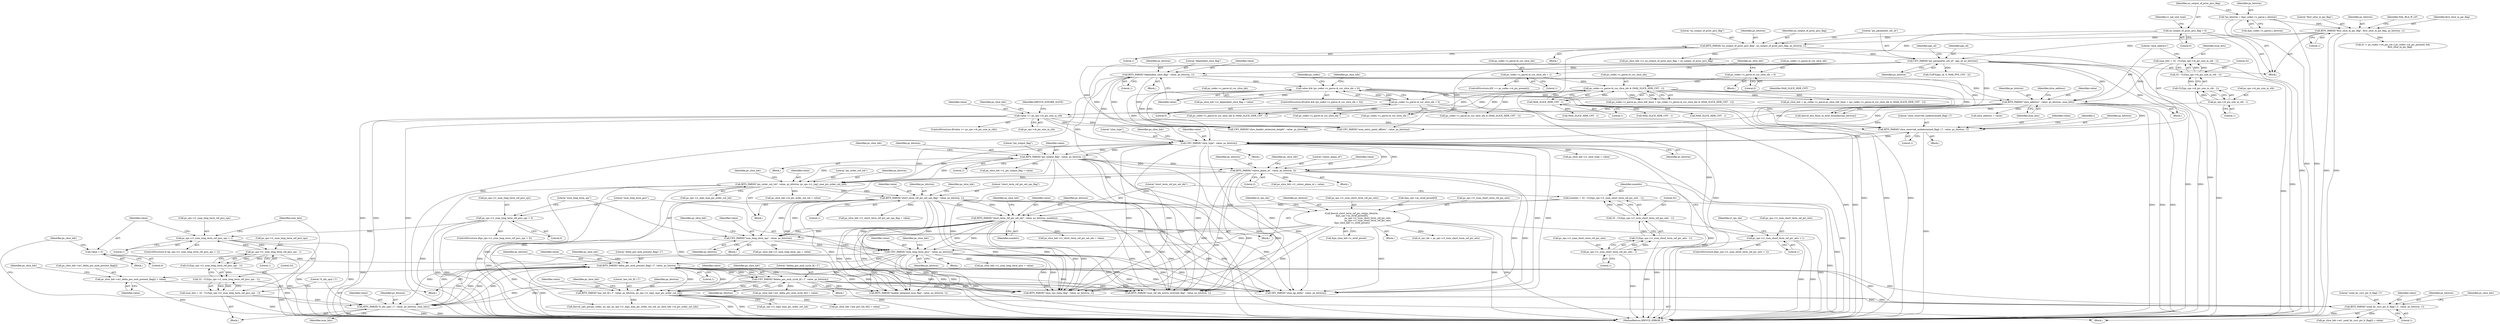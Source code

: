 digraph "0_Android_7c9be319a279654e55a6d757265f88c61a16a4d5@array" {
"1000996" [label="(Call,ps_slice_hdr->ai1_delta_poc_msb_present_flag[i] = value)"];
"1000991" [label="(Call,BITS_PARSE(\"delta_poc_msb_present_flag[ i ]\", value, ps_bitstrm, 1))"];
"1000938" [label="(Call,value = 0)"];
"1000931" [label="(Call,BITS_PARSE(\"lt_idx_sps[ i ]\", value, ps_bitstrm, num_bits))"];
"1001017" [label="(Call,UEV_PARSE(\"delata_poc_msb_cycle_lt[ i ]\", value, ps_bitstrm))"];
"1000863" [label="(Call,UEV_PARSE(\"num_long_term_pics\", value, ps_bitstrm))"];
"1000700" [label="(Call,BITS_PARSE(\"short_term_ref_pic_set_sps_flag\", value, ps_bitstrm, 1))"];
"1000688" [label="(Call,BITS_PARSE(\"pic_order_cnt_lsb\", value, ps_bitstrm, ps_sps->i1_log2_max_pic_order_cnt_lsb))"];
"1000643" [label="(Call,BITS_PARSE(\"pic_output_flag\", value, ps_bitstrm, 1))"];
"1000598" [label="(Call,UEV_PARSE(\"slice_type\", value, ps_bitstrm))"];
"1000593" [label="(Call,BITS_PARSE(\"slice_reserved_undetermined_flag[ i ]\", value, ps_bitstrm, 1))"];
"1000543" [label="(Call,value >= ps_sps->i4_pic_size_in_ctb)"];
"1000534" [label="(Call,BITS_PARSE(\"slice_address\", value, ps_bitstrm, num_bits))"];
"1000434" [label="(Call,value && (ps_codec->s_parse.i4_cur_slice_idx > 0))"];
"1000428" [label="(Call,BITS_PARSE(\"dependent_slice_flag\", value, ps_bitstrm, 1))"];
"1000214" [label="(Call,UEV_PARSE(\"pic_parameter_set_id\", pps_id, ps_bitstrm))"];
"1000209" [label="(Call,BITS_PARSE(\"no_output_of_prior_pics_flag\", no_output_of_prior_pics_flag, ps_bitstrm, 1))"];
"1000160" [label="(Call,no_output_of_prior_pics_flag = 0)"];
"1000195" [label="(Call,BITS_PARSE(\"first_slice_in_pic_flag\", first_slice_in_pic_flag, ps_bitstrm, 1))"];
"1000148" [label="(Call,*ps_bitstrm = &ps_codec->s_parse.s_bitstrm)"];
"1000436" [label="(Call,ps_codec->s_parse.i4_cur_slice_idx > 0)"];
"1000411" [label="(Call,ps_codec->s_parse.i4_cur_slice_idx & (MAX_SLICE_HDR_CNT - 1))"];
"1000396" [label="(Call,ps_codec->s_parse.i4_cur_slice_idx = 1)"];
"1000381" [label="(Call,ps_codec->s_parse.i4_cur_slice_idx = 0)"];
"1000417" [label="(Call,MAX_SLICE_HDR_CNT - 1)"];
"1000524" [label="(Call,num_bits = 32 - CLZ(ps_sps->i4_pic_size_in_ctb - 1))"];
"1000526" [label="(Call,32 - CLZ(ps_sps->i4_pic_size_in_ctb - 1))"];
"1000528" [label="(Call,CLZ(ps_sps->i4_pic_size_in_ctb - 1))"];
"1000529" [label="(Call,ps_sps->i4_pic_size_in_ctb - 1)"];
"1000665" [label="(Call,BITS_PARSE(\"colour_plane_id\", value, ps_bitstrm, 2))"];
"1000840" [label="(Call,UEV_PARSE(\"num_long_term_sps\", value, ps_bitstrm))"];
"1000740" [label="(Call,BITS_PARSE(\"short_term_ref_pic_set_idx\", value, ps_bitstrm, numbits))"];
"1000730" [label="(Call,numbits = 32 - CLZ(ps_sps->i1_num_short_term_ref_pic_sets - 1))"];
"1000732" [label="(Call,32 - CLZ(ps_sps->i1_num_short_term_ref_pic_sets - 1))"];
"1000734" [label="(Call,CLZ(ps_sps->i1_num_short_term_ref_pic_sets - 1))"];
"1000735" [label="(Call,ps_sps->i1_num_short_term_ref_pic_sets - 1)"];
"1000724" [label="(Call,ps_sps->i1_num_short_term_ref_pic_sets > 1)"];
"1000784" [label="(Call,ihevcd_short_term_ref_pic_set(ps_bitstrm,\n &ps_sps->as_stref_picset[0],\n                                              ps_sps->i1_num_short_term_ref_pic_sets,\n                                              ps_sps->i1_num_short_term_ref_pic_sets,\n &ps_slice_hdr->s_stref_picset))"];
"1000921" [label="(Call,num_bits = 32 - CLZ(ps_sps->i1_num_long_term_ref_pics_sps - 1))"];
"1000923" [label="(Call,32 - CLZ(ps_sps->i1_num_long_term_ref_pics_sps - 1))"];
"1000925" [label="(Call,CLZ(ps_sps->i1_num_long_term_ref_pics_sps - 1))"];
"1000926" [label="(Call,ps_sps->i1_num_long_term_ref_pics_sps - 1)"];
"1000914" [label="(Call,ps_sps->i1_num_long_term_ref_pics_sps > 1)"];
"1000834" [label="(Call,ps_sps->i1_num_long_term_ref_pics_sps > 0)"];
"1000979" [label="(Call,BITS_PARSE(\"used_by_curr_pic_lt_flag[ i ]\", value, ps_bitstrm, 1))"];
"1000965" [label="(Call,BITS_PARSE(\"poc_lsb_lt[ i ]\", value, ps_bitstrm, ps_sps->i1_log2_max_pic_order_cnt_lsb))"];
"1000538" [label="(Identifier,num_bits)"];
"1000922" [label="(Identifier,num_bits)"];
"1000695" [label="(Call,ps_slice_hdr->i4_pic_order_cnt_lsb = value)"];
"1001002" [label="(Identifier,value)"];
"1000866" [label="(Identifier,ps_bitstrm)"];
"1000691" [label="(Identifier,ps_bitstrm)"];
"1000549" [label="(Identifier,IHEVCD_IGNORE_SLICE)"];
"1000728" [label="(Literal,1)"];
"1000923" [label="(Call,32 - CLZ(ps_sps->i1_num_long_term_ref_pics_sps - 1))"];
"1000925" [label="(Call,CLZ(ps_sps->i1_num_long_term_ref_pics_sps - 1))"];
"1000739" [label="(Literal,1)"];
"1000996" [label="(Call,ps_slice_hdr->ai1_delta_poc_msb_present_flag[i] = value)"];
"1001878" [label="(Call,UEV_PARSE(\"num_entry_point_offsets\", value, ps_bitstrm))"];
"1000724" [label="(Call,ps_sps->i1_num_short_term_ref_pic_sets > 1)"];
"1000544" [label="(Identifier,value)"];
"1000381" [label="(Call,ps_codec->s_parse.i4_cur_slice_idx = 0)"];
"1000672" [label="(Identifier,ps_slice_hdr)"];
"1000648" [label="(Call,ps_slice_hdr->i1_pic_output_flag = value)"];
"1001024" [label="(Identifier,ps_slice_hdr)"];
"1002011" [label="(Call,ihevcd_bits_flush_to_byte_boundary(ps_bitstrm))"];
"1000219" [label="(Identifier,pps_id)"];
"1000199" [label="(Literal,1)"];
"1002527" [label="(Call,ps_codec->s_parse.i4_cur_slice_idx & (MAX_SLICE_HDR_CNT - 1))"];
"1000792" [label="(Call,ps_sps->i1_num_short_term_ref_pic_sets)"];
"1000803" [label="(Identifier,st_rps_idx)"];
"1000670" [label="(Call,ps_slice_hdr->i1_colour_plane_id = value)"];
"1000924" [label="(Literal,32)"];
"1000995" [label="(Literal,1)"];
"1000535" [label="(Literal,\"slice_address\")"];
"1000445" [label="(Identifier,ps_codec)"];
"1000446" [label="(Call,ps_codec->s_parse.i4_cur_slice_idx & (MAX_SLICE_HDR_CNT - 1))"];
"1000646" [label="(Identifier,ps_bitstrm)"];
"1000537" [label="(Identifier,ps_bitstrm)"];
"1000701" [label="(Literal,\"short_term_ref_pic_set_sps_flag\")"];
"1000208" [label="(Block,)"];
"1000432" [label="(Literal,1)"];
"1000939" [label="(Identifier,value)"];
"1000914" [label="(Call,ps_sps->i1_num_long_term_ref_pics_sps > 1)"];
"1000529" [label="(Call,ps_sps->i4_pic_size_in_ctb - 1)"];
"1000865" [label="(Identifier,value)"];
"1000595" [label="(Identifier,value)"];
"1000980" [label="(Literal,\"used_by_curr_pic_lt_flag[ i ]\")"];
"1000539" [label="(Call,slice_address = value)"];
"1000864" [label="(Literal,\"num_long_term_pics\")"];
"1000560" [label="(Block,)"];
"1000290" [label="(Call,(0 != ps_codec->u4_pic_cnt || ps_codec->i4_pic_present) &&\n                    first_slice_in_pic_flag)"];
"1000666" [label="(Literal,\"colour_plane_id\")"];
"1000211" [label="(Identifier,no_output_of_prior_pics_flag)"];
"1002638" [label="(Call,ps_codec->s_parse.i4_cur_slice_idx--)"];
"1000435" [label="(Identifier,value)"];
"1000592" [label="(Block,)"];
"1000692" [label="(Call,ps_sps->i1_log2_max_pic_order_cnt_lsb)"];
"1000431" [label="(Identifier,ps_bitstrm)"];
"1000981" [label="(Identifier,value)"];
"1000785" [label="(Identifier,ps_bitstrm)"];
"1000697" [label="(Identifier,ps_slice_hdr)"];
"1000132" [label="(Block,)"];
"1000667" [label="(Identifier,value)"];
"1000905" [label="(Block,)"];
"1000743" [label="(Identifier,ps_bitstrm)"];
"1001985" [label="(Call,UEV_PARSE(\"slice_header_extension_length\", value, ps_bitstrm))"];
"1000843" [label="(Identifier,ps_bitstrm)"];
"1000390" [label="(ControlStructure,if(0 == ps_codec->i4_pic_present))"];
"1000642" [label="(Block,)"];
"1000412" [label="(Call,ps_codec->s_parse.i4_cur_slice_idx)"];
"1000930" [label="(Literal,1)"];
"1001126" [label="(Call,BITS_PARSE(\"slice_sao_luma_flag\", value, ps_bitstrm, 1))"];
"1000664" [label="(Block,)"];
"1000534" [label="(Call,BITS_PARSE(\"slice_address\", value, ps_bitstrm, num_bits))"];
"1000597" [label="(Literal,1)"];
"1000736" [label="(Call,ps_sps->i1_num_short_term_ref_pic_sets)"];
"1001020" [label="(Identifier,ps_bitstrm)"];
"1000526" [label="(Call,32 - CLZ(ps_sps->i4_pic_size_in_ctb - 1))"];
"1000729" [label="(Block,)"];
"1000404" [label="(Identifier,ps_slice_hdr)"];
"1002533" [label="(Call,MAX_SLICE_HDR_CNT - 1)"];
"1000747" [label="(Identifier,ps_slice_hdr)"];
"1000783" [label="(Block,)"];
"1000740" [label="(Call,BITS_PARSE(\"short_term_ref_pic_set_idx\", value, ps_bitstrm, numbits))"];
"1000644" [label="(Literal,\"pic_output_flag\")"];
"1000419" [label="(Literal,1)"];
"1000382" [label="(Call,ps_codec->s_parse.i4_cur_slice_idx)"];
"1000982" [label="(Identifier,ps_bitstrm)"];
"1000744" [label="(Identifier,numbits)"];
"1000725" [label="(Call,ps_sps->i1_num_short_term_ref_pic_sets)"];
"1001101" [label="(Call,BITS_PARSE(\"enable_temporal_mvp_flag\", value, ps_bitstrm, 1))"];
"1000380" [label="(Block,)"];
"1000927" [label="(Call,ps_sps->i1_num_long_term_ref_pics_sps)"];
"1000387" [label="(Literal,0)"];
"1000397" [label="(Call,ps_codec->s_parse.i4_cur_slice_idx)"];
"1001018" [label="(Literal,\"delata_poc_msb_cycle_lt[ i ]\")"];
"1000162" [label="(Literal,0)"];
"1000915" [label="(Call,ps_sps->i1_num_long_term_ref_pics_sps)"];
"1000217" [label="(Identifier,ps_bitstrm)"];
"1000429" [label="(Literal,\"dependent_slice_flag\")"];
"1000683" [label="(Block,)"];
"1000528" [label="(Call,CLZ(ps_sps->i4_pic_size_in_ctb - 1))"];
"1000165" [label="(Identifier,i1_nal_unit_type)"];
"1000215" [label="(Literal,\"pic_parameter_set_id\")"];
"1002661" [label="(MethodReturn,IHEVCD_ERROR_T)"];
"1000964" [label="(Block,)"];
"1000983" [label="(Literal,1)"];
"1000545" [label="(Call,ps_sps->i4_pic_size_in_ctb)"];
"1000734" [label="(Call,CLZ(ps_sps->i1_num_short_term_ref_pic_sets - 1))"];
"1000533" [label="(Literal,1)"];
"1000417" [label="(Call,MAX_SLICE_HDR_CNT - 1)"];
"1000645" [label="(Identifier,value)"];
"1000437" [label="(Call,ps_codec->s_parse.i4_cur_slice_idx)"];
"1000835" [label="(Call,ps_sps->i1_num_long_term_ref_pics_sps)"];
"1000543" [label="(Call,value >= ps_sps->i4_pic_size_in_ctb)"];
"1000934" [label="(Identifier,ps_bitstrm)"];
"1000832" [label="(Block,)"];
"1000216" [label="(Identifier,pps_id)"];
"1000149" [label="(Identifier,ps_bitstrm)"];
"1000430" [label="(Identifier,value)"];
"1000402" [label="(Literal,1)"];
"1000704" [label="(Literal,1)"];
"1000452" [label="(Call,MAX_SLICE_HDR_CNT - 1)"];
"1000987" [label="(Identifier,ps_slice_hdr)"];
"1000411" [label="(Call,ps_codec->s_parse.i4_cur_slice_idx & (MAX_SLICE_HDR_CNT - 1))"];
"1001019" [label="(Identifier,value)"];
"1000991" [label="(Call,BITS_PARSE(\"delta_poc_msb_present_flag[ i ]\", value, ps_bitstrm, 1))"];
"1000468" [label="(Identifier,ps_slice_hdr)"];
"1000730" [label="(Call,numbits = 32 - CLZ(ps_sps->i1_num_short_term_ref_pic_sets - 1))"];
"1000966" [label="(Literal,\"poc_lsb_lt[ i ]\")"];
"1000466" [label="(Call,ps_slice_hdr->i1_dependent_slice_flag = value)"];
"1000530" [label="(Call,ps_sps->i4_pic_size_in_ctb)"];
"1000650" [label="(Identifier,ps_slice_hdr)"];
"1000839" [label="(Block,)"];
"1000795" [label="(Call,ps_sps->i1_num_short_term_ref_pic_sets)"];
"1000604" [label="(Identifier,ps_slice_hdr)"];
"1000540" [label="(Identifier,slice_address)"];
"1000935" [label="(Identifier,num_bits)"];
"1001678" [label="(Call,ihevcd_calc_poc(ps_codec, ps_nal, ps_sps->i1_log2_max_pic_order_cnt_lsb, ps_slice_hdr->i4_pic_order_cnt_lsb))"];
"1000834" [label="(Call,ps_sps->i1_num_long_term_ref_pics_sps > 0)"];
"1000705" [label="(Call,ps_slice_hdr->i1_short_term_ref_pic_set_sps_flag = value)"];
"1000965" [label="(Call,BITS_PARSE(\"poc_lsb_lt[ i ]\", value, ps_bitstrm, ps_sps->i1_log2_max_pic_order_cnt_lsb))"];
"1000846" [label="(Identifier,ps_slice_hdr)"];
"1000598" [label="(Call,UEV_PARSE(\"slice_type\", value, ps_bitstrm))"];
"1000979" [label="(Call,BITS_PARSE(\"used_by_curr_pic_lt_flag[ i ]\", value, ps_bitstrm, 1))"];
"1000599" [label="(Literal,\"slice_type\")"];
"1000993" [label="(Identifier,value)"];
"1000937" [label="(Block,)"];
"1000702" [label="(Identifier,value)"];
"1000940" [label="(Literal,0)"];
"1000700" [label="(Call,BITS_PARSE(\"short_term_ref_pic_set_sps_flag\", value, ps_bitstrm, 1))"];
"1000643" [label="(Call,BITS_PARSE(\"pic_output_flag\", value, ps_bitstrm, 1))"];
"1000932" [label="(Literal,\"lt_idx_sps[ i ]\")"];
"1000591" [label="(Identifier,i)"];
"1000522" [label="(Block,)"];
"1000838" [label="(Literal,0)"];
"1000596" [label="(Identifier,ps_bitstrm)"];
"1000745" [label="(Call,ps_slice_hdr->i1_short_term_ref_pic_set_idx = value)"];
"1000918" [label="(Literal,1)"];
"1000833" [label="(ControlStructure,if(ps_sps->i1_num_long_term_ref_pics_sps > 0))"];
"1000210" [label="(Literal,\"no_output_of_prior_pics_flag\")"];
"1000203" [label="(Identifier,NAL_BLA_W_LP)"];
"1001006" [label="(Identifier,ps_slice_hdr)"];
"1000997" [label="(Call,ps_slice_hdr->ai1_delta_poc_msb_present_flag[i])"];
"1001189" [label="(Call,BITS_PARSE(\"num_ref_idx_active_override_flag\", value, ps_bitstrm, 1))"];
"1000396" [label="(Call,ps_codec->s_parse.i4_cur_slice_idx = 1)"];
"1000741" [label="(Literal,\"short_term_ref_pic_set_idx\")"];
"1001021" [label="(Call,ps_slice_hdr->ai1_delta_poc_msb_cycle_lt[i] = value)"];
"1000668" [label="(Identifier,ps_bitstrm)"];
"1000161" [label="(Identifier,no_output_of_prior_pics_flag)"];
"1000602" [label="(Call,ps_slice_hdr->i1_slice_type = value)"];
"1000507" [label="(Call,ps_slice_hdr->i1_no_output_of_prior_pics_flag = no_output_of_prior_pics_flag)"];
"1001016" [label="(Block,)"];
"1000150" [label="(Call,&ps_codec->s_parse.s_bitstrm)"];
"1000968" [label="(Identifier,ps_bitstrm)"];
"1000703" [label="(Identifier,ps_bitstrm)"];
"1000525" [label="(Identifier,num_bits)"];
"1000972" [label="(Call,ps_slice_hdr->ai4_poc_lsb_lt[i] = value)"];
"1000220" [label="(Call,CLIP3(pps_id, 0, MAX_PPS_CNT - 2))"];
"1000433" [label="(ControlStructure,if(value && (ps_codec->s_parse.i4_cur_slice_idx > 0)))"];
"1000690" [label="(Identifier,value)"];
"1000197" [label="(Identifier,first_slice_in_pic_flag)"];
"1000784" [label="(Call,ihevcd_short_term_ref_pic_set(ps_bitstrm,\n &ps_sps->as_stref_picset[0],\n                                              ps_sps->i1_num_short_term_ref_pic_sets,\n                                              ps_sps->i1_num_short_term_ref_pic_sets,\n &ps_slice_hdr->s_stref_picset))"];
"1000209" [label="(Call,BITS_PARSE(\"no_output_of_prior_pics_flag\", no_output_of_prior_pics_flag, ps_bitstrm, 1))"];
"1000844" [label="(Call,ps_slice_hdr->i1_num_long_term_sps = value)"];
"1000733" [label="(Literal,32)"];
"1000442" [label="(Literal,0)"];
"1000926" [label="(Call,ps_sps->i1_num_long_term_ref_pics_sps - 1)"];
"1000601" [label="(Identifier,ps_bitstrm)"];
"1000842" [label="(Identifier,value)"];
"1000731" [label="(Identifier,numbits)"];
"1000863" [label="(Call,UEV_PARSE(\"num_long_term_pics\", value, ps_bitstrm))"];
"1000999" [label="(Identifier,ps_slice_hdr)"];
"1000802" [label="(Call,st_rps_idx = ps_sps->i1_num_short_term_ref_pic_sets)"];
"1000707" [label="(Identifier,ps_slice_hdr)"];
"1000992" [label="(Literal,\"delta_poc_msb_present_flag[ i ]\")"];
"1000994" [label="(Identifier,ps_bitstrm)"];
"1000688" [label="(Call,BITS_PARSE(\"pic_order_cnt_lsb\", value, ps_bitstrm, ps_sps->i1_log2_max_pic_order_cnt_lsb))"];
"1000913" [label="(ControlStructure,if (ps_sps->i1_num_long_term_ref_pics_sps > 1))"];
"1000212" [label="(Identifier,ps_bitstrm)"];
"1000148" [label="(Call,*ps_bitstrm = &ps_codec->s_parse.s_bitstrm)"];
"1000869" [label="(Identifier,ps_slice_hdr)"];
"1000967" [label="(Identifier,value)"];
"1000975" [label="(Identifier,ps_slice_hdr)"];
"1000938" [label="(Call,value = 0)"];
"1000427" [label="(Block,)"];
"1000933" [label="(Identifier,value)"];
"1000524" [label="(Call,num_bits = 32 - CLZ(ps_sps->i4_pic_size_in_ctb - 1))"];
"1000214" [label="(Call,UEV_PARSE(\"pic_parameter_set_id\", pps_id, ps_bitstrm))"];
"1000403" [label="(Call,ps_slice_hdr = ps_codec->s_parse.ps_slice_hdr_base + (ps_codec->s_parse.i4_cur_slice_idx & (MAX_SLICE_HDR_CNT - 1)))"];
"1000841" [label="(Literal,\"num_long_term_sps\")"];
"1000969" [label="(Call,ps_sps->i1_log2_max_pic_order_cnt_lsb)"];
"1000786" [label="(Call,&ps_sps->as_stref_picset[0])"];
"1001803" [label="(Call,MAX_SLICE_HDR_CNT - 1)"];
"1000798" [label="(Call,&ps_slice_hdr->s_stref_picset)"];
"1000732" [label="(Call,32 - CLZ(ps_sps->i1_num_short_term_ref_pic_sets - 1))"];
"1000536" [label="(Identifier,value)"];
"1000196" [label="(Literal,\"first_slice_in_pic_flag\")"];
"1000418" [label="(Identifier,MAX_SLICE_HDR_CNT)"];
"1000669" [label="(Literal,2)"];
"1000558" [label="(Identifier,ps_slice_hdr)"];
"1000944" [label="(Identifier,ps_slice_hdr)"];
"1000600" [label="(Identifier,value)"];
"1000594" [label="(Literal,\"slice_reserved_undetermined_flag[ i ]\")"];
"1000195" [label="(Call,BITS_PARSE(\"first_slice_in_pic_flag\", first_slice_in_pic_flag, ps_bitstrm, 1))"];
"1001474" [label="(Call,SEV_PARSE(\"slice_qp_delta\", value, ps_bitstrm))"];
"1000405" [label="(Call,ps_codec->s_parse.ps_slice_hdr_base + (ps_codec->s_parse.i4_cur_slice_idx & (MAX_SLICE_HDR_CNT - 1)))"];
"1000919" [label="(Block,)"];
"1000751" [label="(Identifier,st_rps_idx)"];
"1001766" [label="(Call,ps_codec->s_parse.i4_cur_slice_idx--)"];
"1000735" [label="(Call,ps_sps->i1_num_short_term_ref_pic_sets - 1)"];
"1000689" [label="(Literal,\"pic_order_cnt_lsb\")"];
"1000428" [label="(Call,BITS_PARSE(\"dependent_slice_flag\", value, ps_bitstrm, 1))"];
"1000723" [label="(ControlStructure,if(ps_sps->i1_num_short_term_ref_pic_sets > 1))"];
"1000527" [label="(Literal,32)"];
"1000742" [label="(Identifier,value)"];
"1000593" [label="(Call,BITS_PARSE(\"slice_reserved_undetermined_flag[ i ]\", value, ps_bitstrm, 1))"];
"1000198" [label="(Identifier,ps_bitstrm)"];
"1000665" [label="(Call,BITS_PARSE(\"colour_plane_id\", value, ps_bitstrm, 2))"];
"1000647" [label="(Literal,1)"];
"1000436" [label="(Call,ps_codec->s_parse.i4_cur_slice_idx > 0)"];
"1000984" [label="(Call,ps_slice_hdr->ai1_used_by_curr_pic_lt_flag[i] = value)"];
"1000921" [label="(Call,num_bits = 32 - CLZ(ps_sps->i1_num_long_term_ref_pics_sps - 1))"];
"1000160" [label="(Call,no_output_of_prior_pics_flag = 0)"];
"1000931" [label="(Call,BITS_PARSE(\"lt_idx_sps[ i ]\", value, ps_bitstrm, num_bits))"];
"1000542" [label="(ControlStructure,if(value >= ps_sps->i4_pic_size_in_ctb))"];
"1000867" [label="(Call,ps_slice_hdr->i1_num_long_term_pics = value)"];
"1000434" [label="(Call,value && (ps_codec->s_parse.i4_cur_slice_idx > 0))"];
"1000213" [label="(Literal,1)"];
"1001017" [label="(Call,UEV_PARSE(\"delata_poc_msb_cycle_lt[ i ]\", value, ps_bitstrm))"];
"1000840" [label="(Call,UEV_PARSE(\"num_long_term_sps\", value, ps_bitstrm))"];
"1000996" -> "1000905"  [label="AST: "];
"1000996" -> "1001002"  [label="CFG: "];
"1000997" -> "1000996"  [label="AST: "];
"1001002" -> "1000996"  [label="AST: "];
"1001006" -> "1000996"  [label="CFG: "];
"1000996" -> "1002661"  [label="DDG: "];
"1000991" -> "1000996"  [label="DDG: "];
"1000991" -> "1000905"  [label="AST: "];
"1000991" -> "1000995"  [label="CFG: "];
"1000992" -> "1000991"  [label="AST: "];
"1000993" -> "1000991"  [label="AST: "];
"1000994" -> "1000991"  [label="AST: "];
"1000995" -> "1000991"  [label="AST: "];
"1000999" -> "1000991"  [label="CFG: "];
"1000991" -> "1002661"  [label="DDG: "];
"1000991" -> "1000931"  [label="DDG: "];
"1000991" -> "1000931"  [label="DDG: "];
"1000991" -> "1000965"  [label="DDG: "];
"1000991" -> "1000965"  [label="DDG: "];
"1000938" -> "1000991"  [label="DDG: "];
"1000931" -> "1000991"  [label="DDG: "];
"1000931" -> "1000991"  [label="DDG: "];
"1000979" -> "1000991"  [label="DDG: "];
"1000979" -> "1000991"  [label="DDG: "];
"1000863" -> "1000991"  [label="DDG: "];
"1001017" -> "1000991"  [label="DDG: "];
"1000991" -> "1001017"  [label="DDG: "];
"1000991" -> "1001017"  [label="DDG: "];
"1000991" -> "1001101"  [label="DDG: "];
"1000991" -> "1001101"  [label="DDG: "];
"1000991" -> "1001126"  [label="DDG: "];
"1000991" -> "1001126"  [label="DDG: "];
"1000991" -> "1001189"  [label="DDG: "];
"1000991" -> "1001189"  [label="DDG: "];
"1000991" -> "1001474"  [label="DDG: "];
"1000991" -> "1001474"  [label="DDG: "];
"1000938" -> "1000937"  [label="AST: "];
"1000938" -> "1000940"  [label="CFG: "];
"1000939" -> "1000938"  [label="AST: "];
"1000940" -> "1000938"  [label="AST: "];
"1000944" -> "1000938"  [label="CFG: "];
"1000931" -> "1000919"  [label="AST: "];
"1000931" -> "1000935"  [label="CFG: "];
"1000932" -> "1000931"  [label="AST: "];
"1000933" -> "1000931"  [label="AST: "];
"1000934" -> "1000931"  [label="AST: "];
"1000935" -> "1000931"  [label="AST: "];
"1000944" -> "1000931"  [label="CFG: "];
"1000931" -> "1002661"  [label="DDG: "];
"1000931" -> "1002661"  [label="DDG: "];
"1001017" -> "1000931"  [label="DDG: "];
"1001017" -> "1000931"  [label="DDG: "];
"1000863" -> "1000931"  [label="DDG: "];
"1000863" -> "1000931"  [label="DDG: "];
"1000921" -> "1000931"  [label="DDG: "];
"1001017" -> "1001016"  [label="AST: "];
"1001017" -> "1001020"  [label="CFG: "];
"1001018" -> "1001017"  [label="AST: "];
"1001019" -> "1001017"  [label="AST: "];
"1001020" -> "1001017"  [label="AST: "];
"1001024" -> "1001017"  [label="CFG: "];
"1001017" -> "1002661"  [label="DDG: "];
"1001017" -> "1000965"  [label="DDG: "];
"1001017" -> "1000965"  [label="DDG: "];
"1001017" -> "1001021"  [label="DDG: "];
"1001017" -> "1001101"  [label="DDG: "];
"1001017" -> "1001101"  [label="DDG: "];
"1001017" -> "1001126"  [label="DDG: "];
"1001017" -> "1001126"  [label="DDG: "];
"1001017" -> "1001189"  [label="DDG: "];
"1001017" -> "1001189"  [label="DDG: "];
"1001017" -> "1001474"  [label="DDG: "];
"1001017" -> "1001474"  [label="DDG: "];
"1000863" -> "1000832"  [label="AST: "];
"1000863" -> "1000866"  [label="CFG: "];
"1000864" -> "1000863"  [label="AST: "];
"1000865" -> "1000863"  [label="AST: "];
"1000866" -> "1000863"  [label="AST: "];
"1000869" -> "1000863"  [label="CFG: "];
"1000863" -> "1002661"  [label="DDG: "];
"1000700" -> "1000863"  [label="DDG: "];
"1000700" -> "1000863"  [label="DDG: "];
"1000840" -> "1000863"  [label="DDG: "];
"1000840" -> "1000863"  [label="DDG: "];
"1000740" -> "1000863"  [label="DDG: "];
"1000740" -> "1000863"  [label="DDG: "];
"1000784" -> "1000863"  [label="DDG: "];
"1000863" -> "1000867"  [label="DDG: "];
"1000863" -> "1000965"  [label="DDG: "];
"1000863" -> "1000965"  [label="DDG: "];
"1000863" -> "1001101"  [label="DDG: "];
"1000863" -> "1001101"  [label="DDG: "];
"1000863" -> "1001126"  [label="DDG: "];
"1000863" -> "1001126"  [label="DDG: "];
"1000863" -> "1001189"  [label="DDG: "];
"1000863" -> "1001189"  [label="DDG: "];
"1000863" -> "1001474"  [label="DDG: "];
"1000863" -> "1001474"  [label="DDG: "];
"1000700" -> "1000683"  [label="AST: "];
"1000700" -> "1000704"  [label="CFG: "];
"1000701" -> "1000700"  [label="AST: "];
"1000702" -> "1000700"  [label="AST: "];
"1000703" -> "1000700"  [label="AST: "];
"1000704" -> "1000700"  [label="AST: "];
"1000707" -> "1000700"  [label="CFG: "];
"1000700" -> "1002661"  [label="DDG: "];
"1000688" -> "1000700"  [label="DDG: "];
"1000688" -> "1000700"  [label="DDG: "];
"1000700" -> "1000705"  [label="DDG: "];
"1000700" -> "1000740"  [label="DDG: "];
"1000700" -> "1000740"  [label="DDG: "];
"1000700" -> "1000784"  [label="DDG: "];
"1000700" -> "1000840"  [label="DDG: "];
"1000700" -> "1000840"  [label="DDG: "];
"1000700" -> "1001101"  [label="DDG: "];
"1000700" -> "1001101"  [label="DDG: "];
"1000700" -> "1001126"  [label="DDG: "];
"1000700" -> "1001126"  [label="DDG: "];
"1000700" -> "1001189"  [label="DDG: "];
"1000700" -> "1001189"  [label="DDG: "];
"1000700" -> "1001474"  [label="DDG: "];
"1000700" -> "1001474"  [label="DDG: "];
"1000688" -> "1000683"  [label="AST: "];
"1000688" -> "1000692"  [label="CFG: "];
"1000689" -> "1000688"  [label="AST: "];
"1000690" -> "1000688"  [label="AST: "];
"1000691" -> "1000688"  [label="AST: "];
"1000692" -> "1000688"  [label="AST: "];
"1000697" -> "1000688"  [label="CFG: "];
"1000688" -> "1002661"  [label="DDG: "];
"1000688" -> "1002661"  [label="DDG: "];
"1000643" -> "1000688"  [label="DDG: "];
"1000643" -> "1000688"  [label="DDG: "];
"1000665" -> "1000688"  [label="DDG: "];
"1000665" -> "1000688"  [label="DDG: "];
"1000598" -> "1000688"  [label="DDG: "];
"1000598" -> "1000688"  [label="DDG: "];
"1000688" -> "1000695"  [label="DDG: "];
"1000688" -> "1000965"  [label="DDG: "];
"1000688" -> "1001678"  [label="DDG: "];
"1000643" -> "1000642"  [label="AST: "];
"1000643" -> "1000647"  [label="CFG: "];
"1000644" -> "1000643"  [label="AST: "];
"1000645" -> "1000643"  [label="AST: "];
"1000646" -> "1000643"  [label="AST: "];
"1000647" -> "1000643"  [label="AST: "];
"1000650" -> "1000643"  [label="CFG: "];
"1000643" -> "1002661"  [label="DDG: "];
"1000598" -> "1000643"  [label="DDG: "];
"1000598" -> "1000643"  [label="DDG: "];
"1000643" -> "1000648"  [label="DDG: "];
"1000643" -> "1000665"  [label="DDG: "];
"1000643" -> "1000665"  [label="DDG: "];
"1000643" -> "1001126"  [label="DDG: "];
"1000643" -> "1001126"  [label="DDG: "];
"1000643" -> "1001189"  [label="DDG: "];
"1000643" -> "1001189"  [label="DDG: "];
"1000643" -> "1001474"  [label="DDG: "];
"1000643" -> "1001474"  [label="DDG: "];
"1000598" -> "1000560"  [label="AST: "];
"1000598" -> "1000601"  [label="CFG: "];
"1000599" -> "1000598"  [label="AST: "];
"1000600" -> "1000598"  [label="AST: "];
"1000601" -> "1000598"  [label="AST: "];
"1000604" -> "1000598"  [label="CFG: "];
"1000598" -> "1002661"  [label="DDG: "];
"1000598" -> "1002661"  [label="DDG: "];
"1000593" -> "1000598"  [label="DDG: "];
"1000593" -> "1000598"  [label="DDG: "];
"1000543" -> "1000598"  [label="DDG: "];
"1000434" -> "1000598"  [label="DDG: "];
"1000214" -> "1000598"  [label="DDG: "];
"1000428" -> "1000598"  [label="DDG: "];
"1000534" -> "1000598"  [label="DDG: "];
"1000598" -> "1000602"  [label="DDG: "];
"1000598" -> "1000665"  [label="DDG: "];
"1000598" -> "1000665"  [label="DDG: "];
"1000598" -> "1001126"  [label="DDG: "];
"1000598" -> "1001126"  [label="DDG: "];
"1000598" -> "1001189"  [label="DDG: "];
"1000598" -> "1001189"  [label="DDG: "];
"1000598" -> "1001474"  [label="DDG: "];
"1000598" -> "1001474"  [label="DDG: "];
"1000593" -> "1000592"  [label="AST: "];
"1000593" -> "1000597"  [label="CFG: "];
"1000594" -> "1000593"  [label="AST: "];
"1000595" -> "1000593"  [label="AST: "];
"1000596" -> "1000593"  [label="AST: "];
"1000597" -> "1000593"  [label="AST: "];
"1000591" -> "1000593"  [label="CFG: "];
"1000593" -> "1002661"  [label="DDG: "];
"1000543" -> "1000593"  [label="DDG: "];
"1000434" -> "1000593"  [label="DDG: "];
"1000214" -> "1000593"  [label="DDG: "];
"1000428" -> "1000593"  [label="DDG: "];
"1000534" -> "1000593"  [label="DDG: "];
"1000543" -> "1000542"  [label="AST: "];
"1000543" -> "1000545"  [label="CFG: "];
"1000544" -> "1000543"  [label="AST: "];
"1000545" -> "1000543"  [label="AST: "];
"1000549" -> "1000543"  [label="CFG: "];
"1000558" -> "1000543"  [label="CFG: "];
"1000543" -> "1002661"  [label="DDG: "];
"1000543" -> "1002661"  [label="DDG: "];
"1000543" -> "1002661"  [label="DDG: "];
"1000534" -> "1000543"  [label="DDG: "];
"1000529" -> "1000543"  [label="DDG: "];
"1000543" -> "1001878"  [label="DDG: "];
"1000543" -> "1001985"  [label="DDG: "];
"1000534" -> "1000522"  [label="AST: "];
"1000534" -> "1000538"  [label="CFG: "];
"1000535" -> "1000534"  [label="AST: "];
"1000536" -> "1000534"  [label="AST: "];
"1000537" -> "1000534"  [label="AST: "];
"1000538" -> "1000534"  [label="AST: "];
"1000540" -> "1000534"  [label="CFG: "];
"1000534" -> "1002661"  [label="DDG: "];
"1000534" -> "1002661"  [label="DDG: "];
"1000534" -> "1002661"  [label="DDG: "];
"1000434" -> "1000534"  [label="DDG: "];
"1000214" -> "1000534"  [label="DDG: "];
"1000428" -> "1000534"  [label="DDG: "];
"1000524" -> "1000534"  [label="DDG: "];
"1000534" -> "1000539"  [label="DDG: "];
"1000534" -> "1001878"  [label="DDG: "];
"1000534" -> "1001985"  [label="DDG: "];
"1000534" -> "1002011"  [label="DDG: "];
"1000434" -> "1000433"  [label="AST: "];
"1000434" -> "1000435"  [label="CFG: "];
"1000434" -> "1000436"  [label="CFG: "];
"1000435" -> "1000434"  [label="AST: "];
"1000436" -> "1000434"  [label="AST: "];
"1000445" -> "1000434"  [label="CFG: "];
"1000468" -> "1000434"  [label="CFG: "];
"1000434" -> "1002661"  [label="DDG: "];
"1000434" -> "1002661"  [label="DDG: "];
"1000428" -> "1000434"  [label="DDG: "];
"1000436" -> "1000434"  [label="DDG: "];
"1000436" -> "1000434"  [label="DDG: "];
"1000434" -> "1000466"  [label="DDG: "];
"1000434" -> "1001878"  [label="DDG: "];
"1000434" -> "1001985"  [label="DDG: "];
"1000428" -> "1000427"  [label="AST: "];
"1000428" -> "1000432"  [label="CFG: "];
"1000429" -> "1000428"  [label="AST: "];
"1000430" -> "1000428"  [label="AST: "];
"1000431" -> "1000428"  [label="AST: "];
"1000432" -> "1000428"  [label="AST: "];
"1000435" -> "1000428"  [label="CFG: "];
"1000428" -> "1002661"  [label="DDG: "];
"1000428" -> "1002661"  [label="DDG: "];
"1000214" -> "1000428"  [label="DDG: "];
"1000428" -> "1001878"  [label="DDG: "];
"1000428" -> "1001985"  [label="DDG: "];
"1000428" -> "1002011"  [label="DDG: "];
"1000214" -> "1000132"  [label="AST: "];
"1000214" -> "1000217"  [label="CFG: "];
"1000215" -> "1000214"  [label="AST: "];
"1000216" -> "1000214"  [label="AST: "];
"1000217" -> "1000214"  [label="AST: "];
"1000219" -> "1000214"  [label="CFG: "];
"1000214" -> "1002661"  [label="DDG: "];
"1000214" -> "1002661"  [label="DDG: "];
"1000209" -> "1000214"  [label="DDG: "];
"1000195" -> "1000214"  [label="DDG: "];
"1000214" -> "1000220"  [label="DDG: "];
"1000214" -> "1001878"  [label="DDG: "];
"1000214" -> "1001985"  [label="DDG: "];
"1000214" -> "1002011"  [label="DDG: "];
"1000209" -> "1000208"  [label="AST: "];
"1000209" -> "1000213"  [label="CFG: "];
"1000210" -> "1000209"  [label="AST: "];
"1000211" -> "1000209"  [label="AST: "];
"1000212" -> "1000209"  [label="AST: "];
"1000213" -> "1000209"  [label="AST: "];
"1000215" -> "1000209"  [label="CFG: "];
"1000209" -> "1002661"  [label="DDG: "];
"1000209" -> "1002661"  [label="DDG: "];
"1000160" -> "1000209"  [label="DDG: "];
"1000195" -> "1000209"  [label="DDG: "];
"1000209" -> "1000507"  [label="DDG: "];
"1000160" -> "1000132"  [label="AST: "];
"1000160" -> "1000162"  [label="CFG: "];
"1000161" -> "1000160"  [label="AST: "];
"1000162" -> "1000160"  [label="AST: "];
"1000165" -> "1000160"  [label="CFG: "];
"1000160" -> "1002661"  [label="DDG: "];
"1000160" -> "1000507"  [label="DDG: "];
"1000195" -> "1000132"  [label="AST: "];
"1000195" -> "1000199"  [label="CFG: "];
"1000196" -> "1000195"  [label="AST: "];
"1000197" -> "1000195"  [label="AST: "];
"1000198" -> "1000195"  [label="AST: "];
"1000199" -> "1000195"  [label="AST: "];
"1000203" -> "1000195"  [label="CFG: "];
"1000195" -> "1002661"  [label="DDG: "];
"1000195" -> "1002661"  [label="DDG: "];
"1000148" -> "1000195"  [label="DDG: "];
"1000195" -> "1000290"  [label="DDG: "];
"1000148" -> "1000132"  [label="AST: "];
"1000148" -> "1000150"  [label="CFG: "];
"1000149" -> "1000148"  [label="AST: "];
"1000150" -> "1000148"  [label="AST: "];
"1000161" -> "1000148"  [label="CFG: "];
"1000148" -> "1002661"  [label="DDG: "];
"1000148" -> "1002661"  [label="DDG: "];
"1000436" -> "1000442"  [label="CFG: "];
"1000437" -> "1000436"  [label="AST: "];
"1000442" -> "1000436"  [label="AST: "];
"1000436" -> "1002661"  [label="DDG: "];
"1000411" -> "1000436"  [label="DDG: "];
"1000436" -> "1000446"  [label="DDG: "];
"1000436" -> "1001766"  [label="DDG: "];
"1000436" -> "1002527"  [label="DDG: "];
"1000436" -> "1002638"  [label="DDG: "];
"1000411" -> "1000405"  [label="AST: "];
"1000411" -> "1000417"  [label="CFG: "];
"1000412" -> "1000411"  [label="AST: "];
"1000417" -> "1000411"  [label="AST: "];
"1000405" -> "1000411"  [label="CFG: "];
"1000411" -> "1002661"  [label="DDG: "];
"1000411" -> "1002661"  [label="DDG: "];
"1000411" -> "1000403"  [label="DDG: "];
"1000411" -> "1000403"  [label="DDG: "];
"1000411" -> "1000405"  [label="DDG: "];
"1000411" -> "1000405"  [label="DDG: "];
"1000396" -> "1000411"  [label="DDG: "];
"1000381" -> "1000411"  [label="DDG: "];
"1000417" -> "1000411"  [label="DDG: "];
"1000417" -> "1000411"  [label="DDG: "];
"1000411" -> "1000446"  [label="DDG: "];
"1000411" -> "1001766"  [label="DDG: "];
"1000411" -> "1002527"  [label="DDG: "];
"1000411" -> "1002638"  [label="DDG: "];
"1000396" -> "1000390"  [label="AST: "];
"1000396" -> "1000402"  [label="CFG: "];
"1000397" -> "1000396"  [label="AST: "];
"1000402" -> "1000396"  [label="AST: "];
"1000404" -> "1000396"  [label="CFG: "];
"1000381" -> "1000380"  [label="AST: "];
"1000381" -> "1000387"  [label="CFG: "];
"1000382" -> "1000381"  [label="AST: "];
"1000387" -> "1000381"  [label="AST: "];
"1000404" -> "1000381"  [label="CFG: "];
"1000417" -> "1000419"  [label="CFG: "];
"1000418" -> "1000417"  [label="AST: "];
"1000419" -> "1000417"  [label="AST: "];
"1000417" -> "1002661"  [label="DDG: "];
"1000417" -> "1000452"  [label="DDG: "];
"1000417" -> "1001803"  [label="DDG: "];
"1000417" -> "1002533"  [label="DDG: "];
"1000524" -> "1000522"  [label="AST: "];
"1000524" -> "1000526"  [label="CFG: "];
"1000525" -> "1000524"  [label="AST: "];
"1000526" -> "1000524"  [label="AST: "];
"1000535" -> "1000524"  [label="CFG: "];
"1000524" -> "1002661"  [label="DDG: "];
"1000526" -> "1000524"  [label="DDG: "];
"1000526" -> "1000524"  [label="DDG: "];
"1000526" -> "1000528"  [label="CFG: "];
"1000527" -> "1000526"  [label="AST: "];
"1000528" -> "1000526"  [label="AST: "];
"1000526" -> "1002661"  [label="DDG: "];
"1000528" -> "1000526"  [label="DDG: "];
"1000528" -> "1000529"  [label="CFG: "];
"1000529" -> "1000528"  [label="AST: "];
"1000528" -> "1002661"  [label="DDG: "];
"1000529" -> "1000528"  [label="DDG: "];
"1000529" -> "1000528"  [label="DDG: "];
"1000529" -> "1000533"  [label="CFG: "];
"1000530" -> "1000529"  [label="AST: "];
"1000533" -> "1000529"  [label="AST: "];
"1000665" -> "1000664"  [label="AST: "];
"1000665" -> "1000669"  [label="CFG: "];
"1000666" -> "1000665"  [label="AST: "];
"1000667" -> "1000665"  [label="AST: "];
"1000668" -> "1000665"  [label="AST: "];
"1000669" -> "1000665"  [label="AST: "];
"1000672" -> "1000665"  [label="CFG: "];
"1000665" -> "1002661"  [label="DDG: "];
"1000665" -> "1000670"  [label="DDG: "];
"1000665" -> "1001126"  [label="DDG: "];
"1000665" -> "1001126"  [label="DDG: "];
"1000665" -> "1001189"  [label="DDG: "];
"1000665" -> "1001189"  [label="DDG: "];
"1000665" -> "1001474"  [label="DDG: "];
"1000665" -> "1001474"  [label="DDG: "];
"1000840" -> "1000839"  [label="AST: "];
"1000840" -> "1000843"  [label="CFG: "];
"1000841" -> "1000840"  [label="AST: "];
"1000842" -> "1000840"  [label="AST: "];
"1000843" -> "1000840"  [label="AST: "];
"1000846" -> "1000840"  [label="CFG: "];
"1000840" -> "1002661"  [label="DDG: "];
"1000740" -> "1000840"  [label="DDG: "];
"1000740" -> "1000840"  [label="DDG: "];
"1000784" -> "1000840"  [label="DDG: "];
"1000840" -> "1000844"  [label="DDG: "];
"1000740" -> "1000729"  [label="AST: "];
"1000740" -> "1000744"  [label="CFG: "];
"1000741" -> "1000740"  [label="AST: "];
"1000742" -> "1000740"  [label="AST: "];
"1000743" -> "1000740"  [label="AST: "];
"1000744" -> "1000740"  [label="AST: "];
"1000747" -> "1000740"  [label="CFG: "];
"1000740" -> "1002661"  [label="DDG: "];
"1000740" -> "1002661"  [label="DDG: "];
"1000730" -> "1000740"  [label="DDG: "];
"1000740" -> "1000745"  [label="DDG: "];
"1000740" -> "1001101"  [label="DDG: "];
"1000740" -> "1001101"  [label="DDG: "];
"1000740" -> "1001126"  [label="DDG: "];
"1000740" -> "1001126"  [label="DDG: "];
"1000740" -> "1001189"  [label="DDG: "];
"1000740" -> "1001189"  [label="DDG: "];
"1000740" -> "1001474"  [label="DDG: "];
"1000740" -> "1001474"  [label="DDG: "];
"1000730" -> "1000729"  [label="AST: "];
"1000730" -> "1000732"  [label="CFG: "];
"1000731" -> "1000730"  [label="AST: "];
"1000732" -> "1000730"  [label="AST: "];
"1000741" -> "1000730"  [label="CFG: "];
"1000730" -> "1002661"  [label="DDG: "];
"1000732" -> "1000730"  [label="DDG: "];
"1000732" -> "1000730"  [label="DDG: "];
"1000732" -> "1000734"  [label="CFG: "];
"1000733" -> "1000732"  [label="AST: "];
"1000734" -> "1000732"  [label="AST: "];
"1000732" -> "1002661"  [label="DDG: "];
"1000734" -> "1000732"  [label="DDG: "];
"1000734" -> "1000735"  [label="CFG: "];
"1000735" -> "1000734"  [label="AST: "];
"1000734" -> "1002661"  [label="DDG: "];
"1000735" -> "1000734"  [label="DDG: "];
"1000735" -> "1000734"  [label="DDG: "];
"1000735" -> "1000739"  [label="CFG: "];
"1000736" -> "1000735"  [label="AST: "];
"1000739" -> "1000735"  [label="AST: "];
"1000735" -> "1002661"  [label="DDG: "];
"1000724" -> "1000735"  [label="DDG: "];
"1000724" -> "1000723"  [label="AST: "];
"1000724" -> "1000728"  [label="CFG: "];
"1000725" -> "1000724"  [label="AST: "];
"1000728" -> "1000724"  [label="AST: "];
"1000731" -> "1000724"  [label="CFG: "];
"1000751" -> "1000724"  [label="CFG: "];
"1000724" -> "1002661"  [label="DDG: "];
"1000724" -> "1002661"  [label="DDG: "];
"1000784" -> "1000783"  [label="AST: "];
"1000784" -> "1000798"  [label="CFG: "];
"1000785" -> "1000784"  [label="AST: "];
"1000786" -> "1000784"  [label="AST: "];
"1000792" -> "1000784"  [label="AST: "];
"1000795" -> "1000784"  [label="AST: "];
"1000798" -> "1000784"  [label="AST: "];
"1000803" -> "1000784"  [label="CFG: "];
"1000784" -> "1002661"  [label="DDG: "];
"1000784" -> "1002661"  [label="DDG: "];
"1000784" -> "1002661"  [label="DDG: "];
"1000784" -> "1000802"  [label="DDG: "];
"1000784" -> "1001101"  [label="DDG: "];
"1000784" -> "1001126"  [label="DDG: "];
"1000784" -> "1001189"  [label="DDG: "];
"1000784" -> "1001474"  [label="DDG: "];
"1000921" -> "1000919"  [label="AST: "];
"1000921" -> "1000923"  [label="CFG: "];
"1000922" -> "1000921"  [label="AST: "];
"1000923" -> "1000921"  [label="AST: "];
"1000932" -> "1000921"  [label="CFG: "];
"1000921" -> "1002661"  [label="DDG: "];
"1000923" -> "1000921"  [label="DDG: "];
"1000923" -> "1000921"  [label="DDG: "];
"1000923" -> "1000925"  [label="CFG: "];
"1000924" -> "1000923"  [label="AST: "];
"1000925" -> "1000923"  [label="AST: "];
"1000923" -> "1002661"  [label="DDG: "];
"1000925" -> "1000923"  [label="DDG: "];
"1000925" -> "1000926"  [label="CFG: "];
"1000926" -> "1000925"  [label="AST: "];
"1000925" -> "1002661"  [label="DDG: "];
"1000926" -> "1000925"  [label="DDG: "];
"1000926" -> "1000925"  [label="DDG: "];
"1000926" -> "1000930"  [label="CFG: "];
"1000927" -> "1000926"  [label="AST: "];
"1000930" -> "1000926"  [label="AST: "];
"1000926" -> "1002661"  [label="DDG: "];
"1000926" -> "1000914"  [label="DDG: "];
"1000914" -> "1000926"  [label="DDG: "];
"1000914" -> "1000913"  [label="AST: "];
"1000914" -> "1000918"  [label="CFG: "];
"1000915" -> "1000914"  [label="AST: "];
"1000918" -> "1000914"  [label="AST: "];
"1000922" -> "1000914"  [label="CFG: "];
"1000939" -> "1000914"  [label="CFG: "];
"1000914" -> "1002661"  [label="DDG: "];
"1000914" -> "1002661"  [label="DDG: "];
"1000834" -> "1000914"  [label="DDG: "];
"1000834" -> "1000833"  [label="AST: "];
"1000834" -> "1000838"  [label="CFG: "];
"1000835" -> "1000834"  [label="AST: "];
"1000838" -> "1000834"  [label="AST: "];
"1000841" -> "1000834"  [label="CFG: "];
"1000864" -> "1000834"  [label="CFG: "];
"1000834" -> "1002661"  [label="DDG: "];
"1000834" -> "1002661"  [label="DDG: "];
"1000979" -> "1000964"  [label="AST: "];
"1000979" -> "1000983"  [label="CFG: "];
"1000980" -> "1000979"  [label="AST: "];
"1000981" -> "1000979"  [label="AST: "];
"1000982" -> "1000979"  [label="AST: "];
"1000983" -> "1000979"  [label="AST: "];
"1000987" -> "1000979"  [label="CFG: "];
"1000979" -> "1002661"  [label="DDG: "];
"1000965" -> "1000979"  [label="DDG: "];
"1000965" -> "1000979"  [label="DDG: "];
"1000979" -> "1000984"  [label="DDG: "];
"1000965" -> "1000964"  [label="AST: "];
"1000965" -> "1000969"  [label="CFG: "];
"1000966" -> "1000965"  [label="AST: "];
"1000967" -> "1000965"  [label="AST: "];
"1000968" -> "1000965"  [label="AST: "];
"1000969" -> "1000965"  [label="AST: "];
"1000975" -> "1000965"  [label="CFG: "];
"1000965" -> "1002661"  [label="DDG: "];
"1000965" -> "1002661"  [label="DDG: "];
"1000965" -> "1000972"  [label="DDG: "];
"1000965" -> "1001678"  [label="DDG: "];
}
